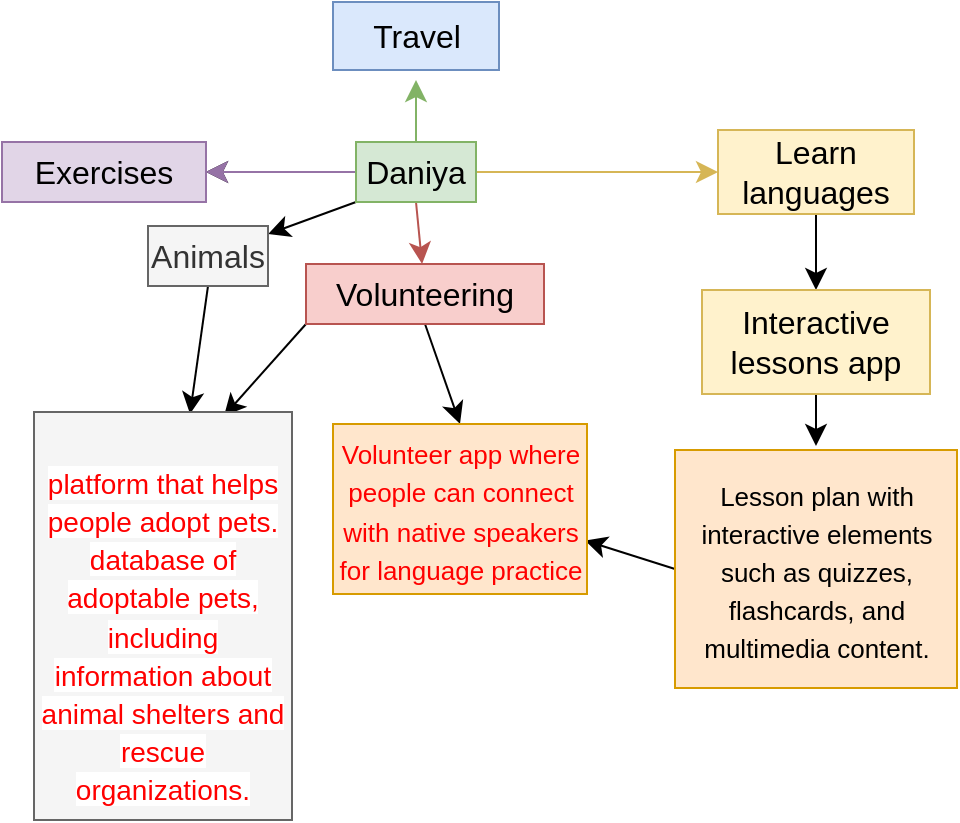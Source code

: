 <mxfile version="22.1.21" type="github">
  <diagram name="Page-1" id="6IDS-wb3tfMKvkT18osw">
    <mxGraphModel dx="1150" dy="410" grid="0" gridSize="10" guides="1" tooltips="1" connect="1" arrows="1" fold="1" page="0" pageScale="1" pageWidth="850" pageHeight="1100" math="0" shadow="0">
      <root>
        <mxCell id="0" />
        <mxCell id="1" parent="0" />
        <mxCell id="AG4e3KHOkEHLmPf4B2BN-6" style="edgeStyle=none;curved=1;rounded=0;orthogonalLoop=1;jettySize=auto;html=1;exitX=0.5;exitY=0;exitDx=0;exitDy=0;fontSize=12;startSize=8;endSize=8;fillColor=#d5e8d4;strokeColor=#82b366;" edge="1" parent="1" source="AG4e3KHOkEHLmPf4B2BN-2">
          <mxGeometry relative="1" as="geometry">
            <mxPoint x="93" y="143" as="targetPoint" />
          </mxGeometry>
        </mxCell>
        <mxCell id="AG4e3KHOkEHLmPf4B2BN-8" style="edgeStyle=none;curved=1;rounded=0;orthogonalLoop=1;jettySize=auto;html=1;exitX=1;exitY=0.5;exitDx=0;exitDy=0;fontSize=12;startSize=8;endSize=8;fillColor=#fff2cc;strokeColor=#d6b656;" edge="1" parent="1" source="AG4e3KHOkEHLmPf4B2BN-2" target="AG4e3KHOkEHLmPf4B2BN-9">
          <mxGeometry relative="1" as="geometry">
            <mxPoint x="147" y="189" as="targetPoint" />
            <Array as="points">
              <mxPoint x="213" y="189" />
            </Array>
          </mxGeometry>
        </mxCell>
        <mxCell id="AG4e3KHOkEHLmPf4B2BN-11" style="edgeStyle=none;curved=1;rounded=0;orthogonalLoop=1;jettySize=auto;html=1;exitX=0.5;exitY=1;exitDx=0;exitDy=0;fontSize=12;startSize=8;endSize=8;fillColor=#f8cecc;strokeColor=#b85450;" edge="1" parent="1" source="AG4e3KHOkEHLmPf4B2BN-2" target="AG4e3KHOkEHLmPf4B2BN-12">
          <mxGeometry relative="1" as="geometry">
            <mxPoint x="93" y="234" as="targetPoint" />
          </mxGeometry>
        </mxCell>
        <mxCell id="AG4e3KHOkEHLmPf4B2BN-17" style="edgeStyle=none;curved=1;rounded=0;orthogonalLoop=1;jettySize=auto;html=1;exitX=0;exitY=0.5;exitDx=0;exitDy=0;fontSize=12;startSize=8;endSize=8;" edge="1" parent="1" source="AG4e3KHOkEHLmPf4B2BN-2" target="AG4e3KHOkEHLmPf4B2BN-18">
          <mxGeometry relative="1" as="geometry">
            <mxPoint x="20" y="189" as="targetPoint" />
          </mxGeometry>
        </mxCell>
        <mxCell id="AG4e3KHOkEHLmPf4B2BN-20" value="" style="edgeStyle=none;curved=1;rounded=0;orthogonalLoop=1;jettySize=auto;html=1;fontSize=12;startSize=8;endSize=8;fillColor=#e1d5e7;strokeColor=#9673a6;" edge="1" parent="1" source="AG4e3KHOkEHLmPf4B2BN-2" target="AG4e3KHOkEHLmPf4B2BN-18">
          <mxGeometry relative="1" as="geometry" />
        </mxCell>
        <mxCell id="AG4e3KHOkEHLmPf4B2BN-51" style="edgeStyle=none;curved=1;rounded=0;orthogonalLoop=1;jettySize=auto;html=1;exitX=0;exitY=1;exitDx=0;exitDy=0;fontSize=12;startSize=8;endSize=8;" edge="1" parent="1" source="AG4e3KHOkEHLmPf4B2BN-2" target="AG4e3KHOkEHLmPf4B2BN-52">
          <mxGeometry relative="1" as="geometry">
            <mxPoint x="21" y="223" as="targetPoint" />
          </mxGeometry>
        </mxCell>
        <mxCell id="AG4e3KHOkEHLmPf4B2BN-2" value="Daniya" style="text;strokeColor=#82b366;fillColor=#d5e8d4;html=1;align=center;verticalAlign=middle;whiteSpace=wrap;rounded=0;fontSize=16;" vertex="1" parent="1">
          <mxGeometry x="63" y="174" width="60" height="30" as="geometry" />
        </mxCell>
        <mxCell id="AG4e3KHOkEHLmPf4B2BN-7" value="Travel" style="text;strokeColor=#6c8ebf;fillColor=#dae8fc;html=1;align=center;verticalAlign=middle;whiteSpace=wrap;rounded=0;fontSize=16;" vertex="1" parent="1">
          <mxGeometry x="51.5" y="104" width="83" height="34" as="geometry" />
        </mxCell>
        <mxCell id="AG4e3KHOkEHLmPf4B2BN-33" style="edgeStyle=none;curved=1;rounded=0;orthogonalLoop=1;jettySize=auto;html=1;exitX=0.5;exitY=1;exitDx=0;exitDy=0;entryX=0.5;entryY=0;entryDx=0;entryDy=0;fontSize=12;startSize=8;endSize=8;" edge="1" parent="1" source="AG4e3KHOkEHLmPf4B2BN-9" target="AG4e3KHOkEHLmPf4B2BN-30">
          <mxGeometry relative="1" as="geometry" />
        </mxCell>
        <mxCell id="AG4e3KHOkEHLmPf4B2BN-9" value="Learn languages" style="text;strokeColor=#d6b656;fillColor=#fff2cc;html=1;align=center;verticalAlign=middle;whiteSpace=wrap;rounded=0;fontSize=16;" vertex="1" parent="1">
          <mxGeometry x="244" y="168" width="98" height="42" as="geometry" />
        </mxCell>
        <mxCell id="AG4e3KHOkEHLmPf4B2BN-40" style="edgeStyle=none;curved=1;rounded=0;orthogonalLoop=1;jettySize=auto;html=1;exitX=0.5;exitY=1;exitDx=0;exitDy=0;fontSize=12;startSize=8;endSize=8;entryX=0.5;entryY=0;entryDx=0;entryDy=0;" edge="1" parent="1" source="AG4e3KHOkEHLmPf4B2BN-12" target="AG4e3KHOkEHLmPf4B2BN-43">
          <mxGeometry relative="1" as="geometry">
            <mxPoint x="98" y="305" as="targetPoint" />
          </mxGeometry>
        </mxCell>
        <mxCell id="AG4e3KHOkEHLmPf4B2BN-50" style="edgeStyle=none;curved=1;rounded=0;orthogonalLoop=1;jettySize=auto;html=1;exitX=0;exitY=1;exitDx=0;exitDy=0;fontSize=12;startSize=8;endSize=8;" edge="1" parent="1" source="AG4e3KHOkEHLmPf4B2BN-12">
          <mxGeometry relative="1" as="geometry">
            <mxPoint x="-3" y="311" as="targetPoint" />
          </mxGeometry>
        </mxCell>
        <mxCell id="AG4e3KHOkEHLmPf4B2BN-12" value="Volunteering" style="text;strokeColor=#b85450;fillColor=#f8cecc;html=1;align=center;verticalAlign=middle;whiteSpace=wrap;rounded=0;fontSize=16;" vertex="1" parent="1">
          <mxGeometry x="38" y="235" width="119" height="30" as="geometry" />
        </mxCell>
        <mxCell id="AG4e3KHOkEHLmPf4B2BN-18" value="Exercises" style="text;strokeColor=#9673a6;fillColor=#e1d5e7;html=1;align=center;verticalAlign=middle;whiteSpace=wrap;rounded=0;fontSize=16;" vertex="1" parent="1">
          <mxGeometry x="-114" y="174" width="102" height="30" as="geometry" />
        </mxCell>
        <mxCell id="AG4e3KHOkEHLmPf4B2BN-34" style="edgeStyle=none;curved=1;rounded=0;orthogonalLoop=1;jettySize=auto;html=1;exitX=0.5;exitY=1;exitDx=0;exitDy=0;fontSize=12;startSize=8;endSize=8;" edge="1" parent="1" source="AG4e3KHOkEHLmPf4B2BN-30">
          <mxGeometry relative="1" as="geometry">
            <mxPoint x="293" y="326" as="targetPoint" />
          </mxGeometry>
        </mxCell>
        <mxCell id="AG4e3KHOkEHLmPf4B2BN-30" value="&lt;div&gt;Interactive&lt;/div&gt;&lt;div&gt;lessons app&lt;br&gt;&lt;/div&gt;" style="text;strokeColor=#d6b656;fillColor=#fff2cc;html=1;align=center;verticalAlign=middle;whiteSpace=wrap;rounded=0;fontSize=16;" vertex="1" parent="1">
          <mxGeometry x="236" y="248" width="114" height="52" as="geometry" />
        </mxCell>
        <mxCell id="AG4e3KHOkEHLmPf4B2BN-41" style="edgeStyle=none;curved=1;rounded=0;orthogonalLoop=1;jettySize=auto;html=1;exitX=0;exitY=0.5;exitDx=0;exitDy=0;fontSize=12;startSize=8;endSize=8;" edge="1" parent="1" source="AG4e3KHOkEHLmPf4B2BN-36">
          <mxGeometry relative="1" as="geometry">
            <mxPoint x="177.5" y="373.28" as="targetPoint" />
          </mxGeometry>
        </mxCell>
        <mxCell id="AG4e3KHOkEHLmPf4B2BN-36" value="&lt;font style=&quot;font-size: 13px;&quot;&gt;Lesson plan with interactive elements such as quizzes, flashcards, and multimedia content.&lt;/font&gt;" style="text;strokeColor=#d79b00;fillColor=#ffe6cc;html=1;align=center;verticalAlign=middle;whiteSpace=wrap;rounded=0;fontSize=16;" vertex="1" parent="1">
          <mxGeometry x="222.5" y="328" width="141" height="119" as="geometry" />
        </mxCell>
        <mxCell id="AG4e3KHOkEHLmPf4B2BN-43" value="&lt;font color=&quot;#ff0000&quot; style=&quot;font-size: 13px;&quot;&gt;&lt;br&gt;&lt;font style=&quot;font-size: 13px;&quot;&gt;Volunteer app where people can connect with native speakers for language practice&lt;/font&gt;&lt;br&gt;&lt;br&gt;&lt;/font&gt;" style="text;strokeColor=#d79b00;fillColor=#ffe6cc;html=1;align=center;verticalAlign=middle;whiteSpace=wrap;rounded=0;fontSize=16;" vertex="1" parent="1">
          <mxGeometry x="51.5" y="315" width="127" height="85" as="geometry" />
        </mxCell>
        <mxCell id="AG4e3KHOkEHLmPf4B2BN-53" style="edgeStyle=none;curved=1;rounded=0;orthogonalLoop=1;jettySize=auto;html=1;exitX=0.5;exitY=1;exitDx=0;exitDy=0;fontSize=12;startSize=8;endSize=8;" edge="1" parent="1" source="AG4e3KHOkEHLmPf4B2BN-52">
          <mxGeometry relative="1" as="geometry">
            <mxPoint x="-20" y="310" as="targetPoint" />
          </mxGeometry>
        </mxCell>
        <mxCell id="AG4e3KHOkEHLmPf4B2BN-52" value="Animals" style="text;strokeColor=#666666;fillColor=#f5f5f5;html=1;align=center;verticalAlign=middle;whiteSpace=wrap;rounded=0;fontSize=16;fontColor=#333333;" vertex="1" parent="1">
          <mxGeometry x="-41" y="216" width="60" height="30" as="geometry" />
        </mxCell>
        <mxCell id="AG4e3KHOkEHLmPf4B2BN-54" value="&lt;font style=&quot;background-color: rgb(255, 255, 255);&quot; color=&quot;#ff0000&quot;&gt;&lt;br&gt;&lt;font style=&quot;font-size: 14px;&quot;&gt;platform that helps people adopt pets. database of adoptable pets, including information about animal shelters and rescue organizations.&lt;/font&gt;&lt;br&gt;&lt;/font&gt;" style="text;strokeColor=#666666;fillColor=#f5f5f5;html=1;align=center;verticalAlign=middle;whiteSpace=wrap;rounded=0;fontSize=16;fontColor=#333333;" vertex="1" parent="1">
          <mxGeometry x="-98" y="309" width="129" height="204" as="geometry" />
        </mxCell>
      </root>
    </mxGraphModel>
  </diagram>
</mxfile>
